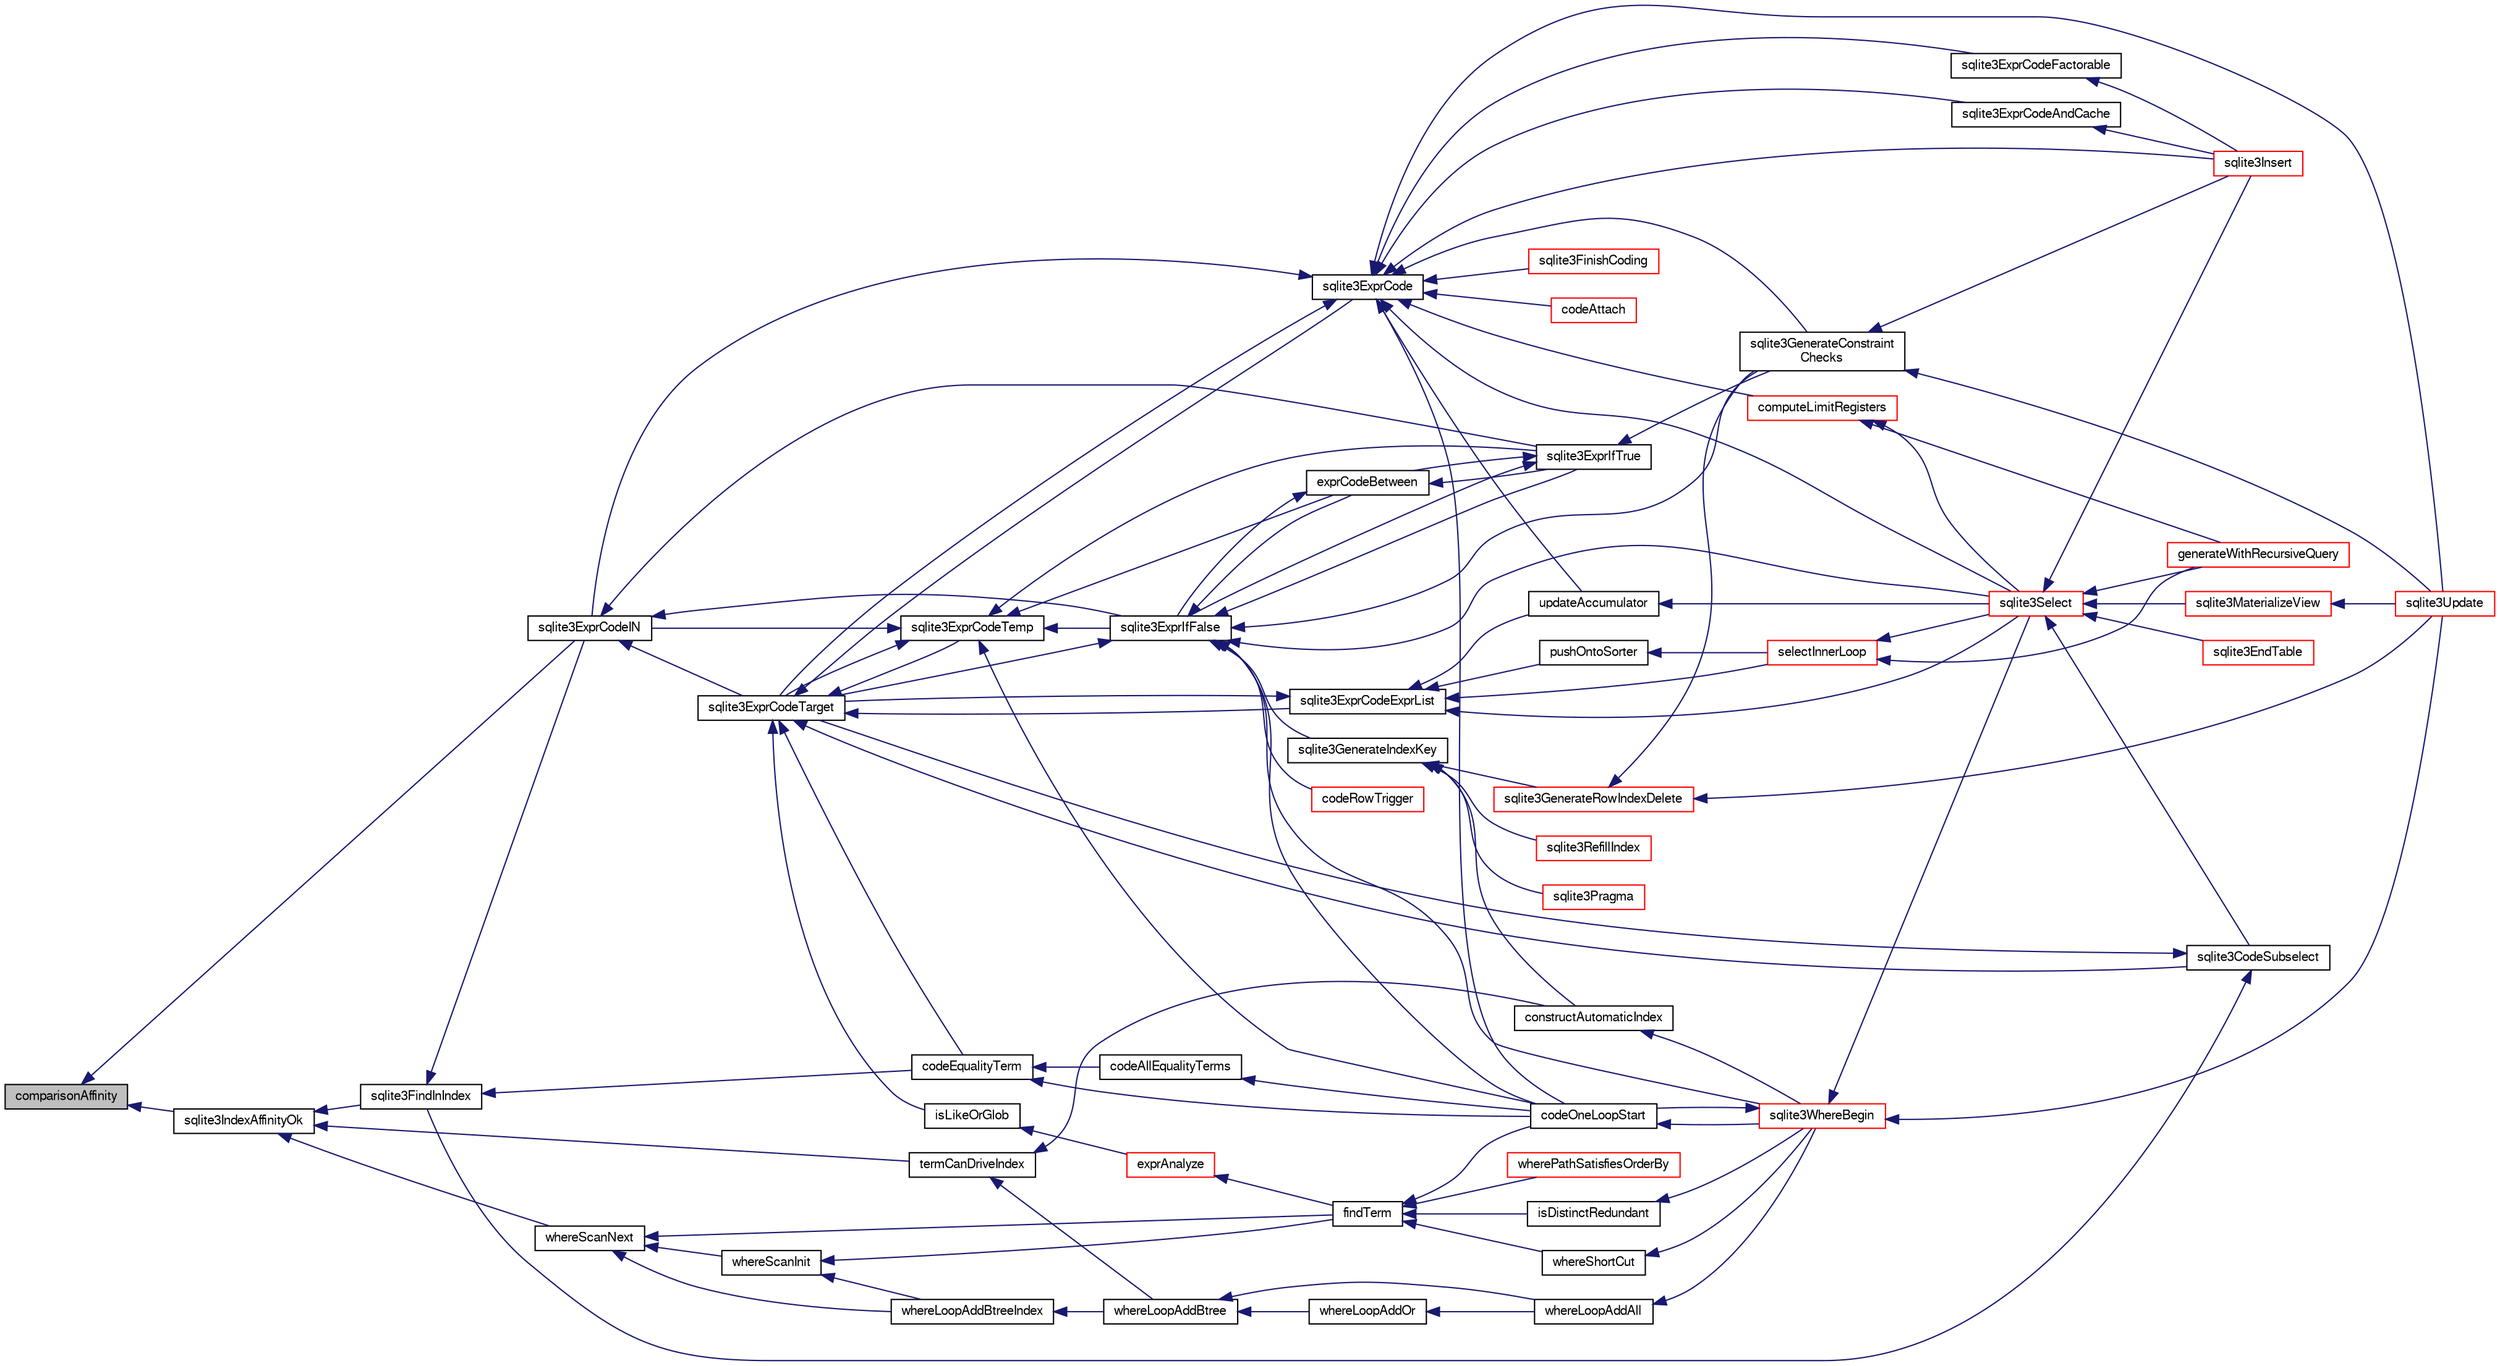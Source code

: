 digraph "comparisonAffinity"
{
  edge [fontname="FreeSans",fontsize="10",labelfontname="FreeSans",labelfontsize="10"];
  node [fontname="FreeSans",fontsize="10",shape=record];
  rankdir="LR";
  Node61053 [label="comparisonAffinity",height=0.2,width=0.4,color="black", fillcolor="grey75", style="filled", fontcolor="black"];
  Node61053 -> Node61054 [dir="back",color="midnightblue",fontsize="10",style="solid",fontname="FreeSans"];
  Node61054 [label="sqlite3IndexAffinityOk",height=0.2,width=0.4,color="black", fillcolor="white", style="filled",URL="$sqlite3_8c.html#a9d43a9db81f31f7473f7ca11fd823900"];
  Node61054 -> Node61055 [dir="back",color="midnightblue",fontsize="10",style="solid",fontname="FreeSans"];
  Node61055 [label="sqlite3FindInIndex",height=0.2,width=0.4,color="black", fillcolor="white", style="filled",URL="$sqlite3_8c.html#af7d8c56ab0231f44bb5f87b3fafeffb2"];
  Node61055 -> Node61056 [dir="back",color="midnightblue",fontsize="10",style="solid",fontname="FreeSans"];
  Node61056 [label="sqlite3ExprCodeIN",height=0.2,width=0.4,color="black", fillcolor="white", style="filled",URL="$sqlite3_8c.html#ad9cf4f5b5ffb90c24a4a0900c8626193"];
  Node61056 -> Node61057 [dir="back",color="midnightblue",fontsize="10",style="solid",fontname="FreeSans"];
  Node61057 [label="sqlite3ExprCodeTarget",height=0.2,width=0.4,color="black", fillcolor="white", style="filled",URL="$sqlite3_8c.html#a4f308397a0a3ed299ed31aaa1ae2a293"];
  Node61057 -> Node61058 [dir="back",color="midnightblue",fontsize="10",style="solid",fontname="FreeSans"];
  Node61058 [label="sqlite3CodeSubselect",height=0.2,width=0.4,color="black", fillcolor="white", style="filled",URL="$sqlite3_8c.html#aa69b46d2204a1d1b110107a1be12ee0c"];
  Node61058 -> Node61055 [dir="back",color="midnightblue",fontsize="10",style="solid",fontname="FreeSans"];
  Node61058 -> Node61057 [dir="back",color="midnightblue",fontsize="10",style="solid",fontname="FreeSans"];
  Node61057 -> Node61059 [dir="back",color="midnightblue",fontsize="10",style="solid",fontname="FreeSans"];
  Node61059 [label="sqlite3ExprCodeTemp",height=0.2,width=0.4,color="black", fillcolor="white", style="filled",URL="$sqlite3_8c.html#a3bc5c1ccb3c5851847e2aeb4a84ae1fc"];
  Node61059 -> Node61056 [dir="back",color="midnightblue",fontsize="10",style="solid",fontname="FreeSans"];
  Node61059 -> Node61057 [dir="back",color="midnightblue",fontsize="10",style="solid",fontname="FreeSans"];
  Node61059 -> Node61060 [dir="back",color="midnightblue",fontsize="10",style="solid",fontname="FreeSans"];
  Node61060 [label="exprCodeBetween",height=0.2,width=0.4,color="black", fillcolor="white", style="filled",URL="$sqlite3_8c.html#abd053493214542bca8f406f42145d173"];
  Node61060 -> Node61061 [dir="back",color="midnightblue",fontsize="10",style="solid",fontname="FreeSans"];
  Node61061 [label="sqlite3ExprIfTrue",height=0.2,width=0.4,color="black", fillcolor="white", style="filled",URL="$sqlite3_8c.html#ad93a55237c23e1b743ab1f59df1a1444"];
  Node61061 -> Node61060 [dir="back",color="midnightblue",fontsize="10",style="solid",fontname="FreeSans"];
  Node61061 -> Node61062 [dir="back",color="midnightblue",fontsize="10",style="solid",fontname="FreeSans"];
  Node61062 [label="sqlite3ExprIfFalse",height=0.2,width=0.4,color="black", fillcolor="white", style="filled",URL="$sqlite3_8c.html#af97ecccb5d56e321e118414b08f65b71"];
  Node61062 -> Node61057 [dir="back",color="midnightblue",fontsize="10",style="solid",fontname="FreeSans"];
  Node61062 -> Node61060 [dir="back",color="midnightblue",fontsize="10",style="solid",fontname="FreeSans"];
  Node61062 -> Node61061 [dir="back",color="midnightblue",fontsize="10",style="solid",fontname="FreeSans"];
  Node61062 -> Node61063 [dir="back",color="midnightblue",fontsize="10",style="solid",fontname="FreeSans"];
  Node61063 [label="sqlite3GenerateIndexKey",height=0.2,width=0.4,color="black", fillcolor="white", style="filled",URL="$sqlite3_8c.html#ab85ac93d5c5e6760f45f07897be7f272"];
  Node61063 -> Node61064 [dir="back",color="midnightblue",fontsize="10",style="solid",fontname="FreeSans"];
  Node61064 [label="sqlite3RefillIndex",height=0.2,width=0.4,color="red", fillcolor="white", style="filled",URL="$sqlite3_8c.html#a17be5b679d9181b961ea9ba4a18d4f80"];
  Node61063 -> Node61075 [dir="back",color="midnightblue",fontsize="10",style="solid",fontname="FreeSans"];
  Node61075 [label="sqlite3GenerateRowIndexDelete",height=0.2,width=0.4,color="red", fillcolor="white", style="filled",URL="$sqlite3_8c.html#a09c23ae08a7c469d62705f067d7a2135"];
  Node61075 -> Node61089 [dir="back",color="midnightblue",fontsize="10",style="solid",fontname="FreeSans"];
  Node61089 [label="sqlite3GenerateConstraint\lChecks",height=0.2,width=0.4,color="black", fillcolor="white", style="filled",URL="$sqlite3_8c.html#aef639c1e6a0c0a67ca6e7690ad931bd2"];
  Node61089 -> Node61087 [dir="back",color="midnightblue",fontsize="10",style="solid",fontname="FreeSans"];
  Node61087 [label="sqlite3Insert",height=0.2,width=0.4,color="red", fillcolor="white", style="filled",URL="$sqlite3_8c.html#a5b17c9c2000bae6bdff8e6be48d7dc2b"];
  Node61089 -> Node61085 [dir="back",color="midnightblue",fontsize="10",style="solid",fontname="FreeSans"];
  Node61085 [label="sqlite3Update",height=0.2,width=0.4,color="red", fillcolor="white", style="filled",URL="$sqlite3_8c.html#ac5aa67c46e8cc8174566fabe6809fafa"];
  Node61075 -> Node61085 [dir="back",color="midnightblue",fontsize="10",style="solid",fontname="FreeSans"];
  Node61063 -> Node61090 [dir="back",color="midnightblue",fontsize="10",style="solid",fontname="FreeSans"];
  Node61090 [label="sqlite3Pragma",height=0.2,width=0.4,color="red", fillcolor="white", style="filled",URL="$sqlite3_8c.html#a111391370f58f8e6a6eca51fd34d62ed"];
  Node61063 -> Node61091 [dir="back",color="midnightblue",fontsize="10",style="solid",fontname="FreeSans"];
  Node61091 [label="constructAutomaticIndex",height=0.2,width=0.4,color="black", fillcolor="white", style="filled",URL="$sqlite3_8c.html#aad43d38bc718f4c8e8d0dd8f33ed526f"];
  Node61091 -> Node61092 [dir="back",color="midnightblue",fontsize="10",style="solid",fontname="FreeSans"];
  Node61092 [label="sqlite3WhereBegin",height=0.2,width=0.4,color="red", fillcolor="white", style="filled",URL="$sqlite3_8c.html#acad049f5c9a96a8118cffd5e5ce89f7c"];
  Node61092 -> Node61095 [dir="back",color="midnightblue",fontsize="10",style="solid",fontname="FreeSans"];
  Node61095 [label="sqlite3Select",height=0.2,width=0.4,color="red", fillcolor="white", style="filled",URL="$sqlite3_8c.html#a2465ee8c956209ba4b272477b7c21a45"];
  Node61095 -> Node61058 [dir="back",color="midnightblue",fontsize="10",style="solid",fontname="FreeSans"];
  Node61095 -> Node61070 [dir="back",color="midnightblue",fontsize="10",style="solid",fontname="FreeSans"];
  Node61070 [label="sqlite3EndTable",height=0.2,width=0.4,color="red", fillcolor="white", style="filled",URL="$sqlite3_8c.html#a7b5f2c66c0f0b6f819d970ca389768b0"];
  Node61095 -> Node61096 [dir="back",color="midnightblue",fontsize="10",style="solid",fontname="FreeSans"];
  Node61096 [label="sqlite3MaterializeView",height=0.2,width=0.4,color="red", fillcolor="white", style="filled",URL="$sqlite3_8c.html#a4557984b0b75f998fb0c3f231c9b1def"];
  Node61096 -> Node61085 [dir="back",color="midnightblue",fontsize="10",style="solid",fontname="FreeSans"];
  Node61095 -> Node61087 [dir="back",color="midnightblue",fontsize="10",style="solid",fontname="FreeSans"];
  Node61095 -> Node61097 [dir="back",color="midnightblue",fontsize="10",style="solid",fontname="FreeSans"];
  Node61097 [label="generateWithRecursiveQuery",height=0.2,width=0.4,color="red", fillcolor="white", style="filled",URL="$sqlite3_8c.html#ade2c3663fa9c3b9676507984b9483942"];
  Node61092 -> Node61085 [dir="back",color="midnightblue",fontsize="10",style="solid",fontname="FreeSans"];
  Node61092 -> Node61101 [dir="back",color="midnightblue",fontsize="10",style="solid",fontname="FreeSans"];
  Node61101 [label="codeOneLoopStart",height=0.2,width=0.4,color="black", fillcolor="white", style="filled",URL="$sqlite3_8c.html#aa868875120b151c169cc79139ed6e008"];
  Node61101 -> Node61092 [dir="back",color="midnightblue",fontsize="10",style="solid",fontname="FreeSans"];
  Node61062 -> Node61089 [dir="back",color="midnightblue",fontsize="10",style="solid",fontname="FreeSans"];
  Node61062 -> Node61095 [dir="back",color="midnightblue",fontsize="10",style="solid",fontname="FreeSans"];
  Node61062 -> Node61081 [dir="back",color="midnightblue",fontsize="10",style="solid",fontname="FreeSans"];
  Node61081 [label="codeRowTrigger",height=0.2,width=0.4,color="red", fillcolor="white", style="filled",URL="$sqlite3_8c.html#a463cea5aaaf388b560b206570a0022fc"];
  Node61062 -> Node61101 [dir="back",color="midnightblue",fontsize="10",style="solid",fontname="FreeSans"];
  Node61062 -> Node61092 [dir="back",color="midnightblue",fontsize="10",style="solid",fontname="FreeSans"];
  Node61061 -> Node61089 [dir="back",color="midnightblue",fontsize="10",style="solid",fontname="FreeSans"];
  Node61060 -> Node61062 [dir="back",color="midnightblue",fontsize="10",style="solid",fontname="FreeSans"];
  Node61059 -> Node61061 [dir="back",color="midnightblue",fontsize="10",style="solid",fontname="FreeSans"];
  Node61059 -> Node61062 [dir="back",color="midnightblue",fontsize="10",style="solid",fontname="FreeSans"];
  Node61059 -> Node61101 [dir="back",color="midnightblue",fontsize="10",style="solid",fontname="FreeSans"];
  Node61057 -> Node61102 [dir="back",color="midnightblue",fontsize="10",style="solid",fontname="FreeSans"];
  Node61102 [label="sqlite3ExprCode",height=0.2,width=0.4,color="black", fillcolor="white", style="filled",URL="$sqlite3_8c.html#a75f270fb0b111b86924cca4ea507b417"];
  Node61102 -> Node61056 [dir="back",color="midnightblue",fontsize="10",style="solid",fontname="FreeSans"];
  Node61102 -> Node61057 [dir="back",color="midnightblue",fontsize="10",style="solid",fontname="FreeSans"];
  Node61102 -> Node61103 [dir="back",color="midnightblue",fontsize="10",style="solid",fontname="FreeSans"];
  Node61103 [label="sqlite3ExprCodeFactorable",height=0.2,width=0.4,color="black", fillcolor="white", style="filled",URL="$sqlite3_8c.html#a843f7fd58eec5a683c1fd8435fcd1e84"];
  Node61103 -> Node61087 [dir="back",color="midnightblue",fontsize="10",style="solid",fontname="FreeSans"];
  Node61102 -> Node61104 [dir="back",color="midnightblue",fontsize="10",style="solid",fontname="FreeSans"];
  Node61104 [label="sqlite3ExprCodeAndCache",height=0.2,width=0.4,color="black", fillcolor="white", style="filled",URL="$sqlite3_8c.html#ae3e46527d9b7fc9cb9236d21a5e6b1d8"];
  Node61104 -> Node61087 [dir="back",color="midnightblue",fontsize="10",style="solid",fontname="FreeSans"];
  Node61102 -> Node61105 [dir="back",color="midnightblue",fontsize="10",style="solid",fontname="FreeSans"];
  Node61105 [label="codeAttach",height=0.2,width=0.4,color="red", fillcolor="white", style="filled",URL="$sqlite3_8c.html#ade4e9e30d828a19c191fdcb098676d5b"];
  Node61102 -> Node61108 [dir="back",color="midnightblue",fontsize="10",style="solid",fontname="FreeSans"];
  Node61108 [label="sqlite3FinishCoding",height=0.2,width=0.4,color="red", fillcolor="white", style="filled",URL="$sqlite3_8c.html#a651bc5b446c276c092705856d995b278"];
  Node61102 -> Node61087 [dir="back",color="midnightblue",fontsize="10",style="solid",fontname="FreeSans"];
  Node61102 -> Node61089 [dir="back",color="midnightblue",fontsize="10",style="solid",fontname="FreeSans"];
  Node61102 -> Node61109 [dir="back",color="midnightblue",fontsize="10",style="solid",fontname="FreeSans"];
  Node61109 [label="computeLimitRegisters",height=0.2,width=0.4,color="red", fillcolor="white", style="filled",URL="$sqlite3_8c.html#ae9d37055e4905929b6f6cda5461e2f37"];
  Node61109 -> Node61097 [dir="back",color="midnightblue",fontsize="10",style="solid",fontname="FreeSans"];
  Node61109 -> Node61095 [dir="back",color="midnightblue",fontsize="10",style="solid",fontname="FreeSans"];
  Node61102 -> Node61110 [dir="back",color="midnightblue",fontsize="10",style="solid",fontname="FreeSans"];
  Node61110 [label="updateAccumulator",height=0.2,width=0.4,color="black", fillcolor="white", style="filled",URL="$sqlite3_8c.html#a1681660dd3ecd50c8727d6e56a537bd9"];
  Node61110 -> Node61095 [dir="back",color="midnightblue",fontsize="10",style="solid",fontname="FreeSans"];
  Node61102 -> Node61095 [dir="back",color="midnightblue",fontsize="10",style="solid",fontname="FreeSans"];
  Node61102 -> Node61085 [dir="back",color="midnightblue",fontsize="10",style="solid",fontname="FreeSans"];
  Node61102 -> Node61101 [dir="back",color="midnightblue",fontsize="10",style="solid",fontname="FreeSans"];
  Node61057 -> Node61111 [dir="back",color="midnightblue",fontsize="10",style="solid",fontname="FreeSans"];
  Node61111 [label="sqlite3ExprCodeExprList",height=0.2,width=0.4,color="black", fillcolor="white", style="filled",URL="$sqlite3_8c.html#a05b2b3dc3de7565de24eb3a2ff4e9566"];
  Node61111 -> Node61057 [dir="back",color="midnightblue",fontsize="10",style="solid",fontname="FreeSans"];
  Node61111 -> Node61112 [dir="back",color="midnightblue",fontsize="10",style="solid",fontname="FreeSans"];
  Node61112 [label="pushOntoSorter",height=0.2,width=0.4,color="black", fillcolor="white", style="filled",URL="$sqlite3_8c.html#a4555397beb584a386e7739cf022a6651"];
  Node61112 -> Node61113 [dir="back",color="midnightblue",fontsize="10",style="solid",fontname="FreeSans"];
  Node61113 [label="selectInnerLoop",height=0.2,width=0.4,color="red", fillcolor="white", style="filled",URL="$sqlite3_8c.html#ababe0933661ebe67eb0e6074bb1fd411"];
  Node61113 -> Node61097 [dir="back",color="midnightblue",fontsize="10",style="solid",fontname="FreeSans"];
  Node61113 -> Node61095 [dir="back",color="midnightblue",fontsize="10",style="solid",fontname="FreeSans"];
  Node61111 -> Node61113 [dir="back",color="midnightblue",fontsize="10",style="solid",fontname="FreeSans"];
  Node61111 -> Node61110 [dir="back",color="midnightblue",fontsize="10",style="solid",fontname="FreeSans"];
  Node61111 -> Node61095 [dir="back",color="midnightblue",fontsize="10",style="solid",fontname="FreeSans"];
  Node61057 -> Node61114 [dir="back",color="midnightblue",fontsize="10",style="solid",fontname="FreeSans"];
  Node61114 [label="isLikeOrGlob",height=0.2,width=0.4,color="black", fillcolor="white", style="filled",URL="$sqlite3_8c.html#a6c38e495198bf8976f68d1a6ebd74a50"];
  Node61114 -> Node61115 [dir="back",color="midnightblue",fontsize="10",style="solid",fontname="FreeSans"];
  Node61115 [label="exprAnalyze",height=0.2,width=0.4,color="red", fillcolor="white", style="filled",URL="$sqlite3_8c.html#acb10e48c9a4184a4edd9bfd5b14ad0b7"];
  Node61115 -> Node61116 [dir="back",color="midnightblue",fontsize="10",style="solid",fontname="FreeSans"];
  Node61116 [label="findTerm",height=0.2,width=0.4,color="black", fillcolor="white", style="filled",URL="$sqlite3_8c.html#af26eb1eed85001fcf29fa189b631ac4b"];
  Node61116 -> Node61117 [dir="back",color="midnightblue",fontsize="10",style="solid",fontname="FreeSans"];
  Node61117 [label="isDistinctRedundant",height=0.2,width=0.4,color="black", fillcolor="white", style="filled",URL="$sqlite3_8c.html#acfc2ade61d376596f173a8f70fea379b"];
  Node61117 -> Node61092 [dir="back",color="midnightblue",fontsize="10",style="solid",fontname="FreeSans"];
  Node61116 -> Node61101 [dir="back",color="midnightblue",fontsize="10",style="solid",fontname="FreeSans"];
  Node61116 -> Node61118 [dir="back",color="midnightblue",fontsize="10",style="solid",fontname="FreeSans"];
  Node61118 [label="wherePathSatisfiesOrderBy",height=0.2,width=0.4,color="red", fillcolor="white", style="filled",URL="$sqlite3_8c.html#a0d0fdea0c17942906bcb742c15cf8861"];
  Node61116 -> Node61120 [dir="back",color="midnightblue",fontsize="10",style="solid",fontname="FreeSans"];
  Node61120 [label="whereShortCut",height=0.2,width=0.4,color="black", fillcolor="white", style="filled",URL="$sqlite3_8c.html#ae1e6727024b08b6596d4d28882587b86"];
  Node61120 -> Node61092 [dir="back",color="midnightblue",fontsize="10",style="solid",fontname="FreeSans"];
  Node61057 -> Node61123 [dir="back",color="midnightblue",fontsize="10",style="solid",fontname="FreeSans"];
  Node61123 [label="codeEqualityTerm",height=0.2,width=0.4,color="black", fillcolor="white", style="filled",URL="$sqlite3_8c.html#ad88a57073f031452c9843e97f15acc47"];
  Node61123 -> Node61124 [dir="back",color="midnightblue",fontsize="10",style="solid",fontname="FreeSans"];
  Node61124 [label="codeAllEqualityTerms",height=0.2,width=0.4,color="black", fillcolor="white", style="filled",URL="$sqlite3_8c.html#a3095598b812500a4efe41bf17cd49381"];
  Node61124 -> Node61101 [dir="back",color="midnightblue",fontsize="10",style="solid",fontname="FreeSans"];
  Node61123 -> Node61101 [dir="back",color="midnightblue",fontsize="10",style="solid",fontname="FreeSans"];
  Node61056 -> Node61061 [dir="back",color="midnightblue",fontsize="10",style="solid",fontname="FreeSans"];
  Node61056 -> Node61062 [dir="back",color="midnightblue",fontsize="10",style="solid",fontname="FreeSans"];
  Node61055 -> Node61123 [dir="back",color="midnightblue",fontsize="10",style="solid",fontname="FreeSans"];
  Node61054 -> Node61125 [dir="back",color="midnightblue",fontsize="10",style="solid",fontname="FreeSans"];
  Node61125 [label="whereScanNext",height=0.2,width=0.4,color="black", fillcolor="white", style="filled",URL="$sqlite3_8c.html#a9e9c2943f8e78b0d225912d165bdaee2"];
  Node61125 -> Node61126 [dir="back",color="midnightblue",fontsize="10",style="solid",fontname="FreeSans"];
  Node61126 [label="whereScanInit",height=0.2,width=0.4,color="black", fillcolor="white", style="filled",URL="$sqlite3_8c.html#ab7a6bce9b1760a3db93cca329216e5c9"];
  Node61126 -> Node61116 [dir="back",color="midnightblue",fontsize="10",style="solid",fontname="FreeSans"];
  Node61126 -> Node61127 [dir="back",color="midnightblue",fontsize="10",style="solid",fontname="FreeSans"];
  Node61127 [label="whereLoopAddBtreeIndex",height=0.2,width=0.4,color="black", fillcolor="white", style="filled",URL="$sqlite3_8c.html#abde05643b060182010b7eb8098125a05"];
  Node61127 -> Node61128 [dir="back",color="midnightblue",fontsize="10",style="solid",fontname="FreeSans"];
  Node61128 [label="whereLoopAddBtree",height=0.2,width=0.4,color="black", fillcolor="white", style="filled",URL="$sqlite3_8c.html#aefe415538d2f9e200227977d2edaab3b"];
  Node61128 -> Node61129 [dir="back",color="midnightblue",fontsize="10",style="solid",fontname="FreeSans"];
  Node61129 [label="whereLoopAddOr",height=0.2,width=0.4,color="black", fillcolor="white", style="filled",URL="$sqlite3_8c.html#a97235f1da77b1e3f85d7132c9229234c"];
  Node61129 -> Node61130 [dir="back",color="midnightblue",fontsize="10",style="solid",fontname="FreeSans"];
  Node61130 [label="whereLoopAddAll",height=0.2,width=0.4,color="black", fillcolor="white", style="filled",URL="$sqlite3_8c.html#a861eb511463c5b852550018fee710f53"];
  Node61130 -> Node61092 [dir="back",color="midnightblue",fontsize="10",style="solid",fontname="FreeSans"];
  Node61128 -> Node61130 [dir="back",color="midnightblue",fontsize="10",style="solid",fontname="FreeSans"];
  Node61125 -> Node61116 [dir="back",color="midnightblue",fontsize="10",style="solid",fontname="FreeSans"];
  Node61125 -> Node61127 [dir="back",color="midnightblue",fontsize="10",style="solid",fontname="FreeSans"];
  Node61054 -> Node61131 [dir="back",color="midnightblue",fontsize="10",style="solid",fontname="FreeSans"];
  Node61131 [label="termCanDriveIndex",height=0.2,width=0.4,color="black", fillcolor="white", style="filled",URL="$sqlite3_8c.html#a79946a4dbe21d8d71465f16e89d7dd1c"];
  Node61131 -> Node61091 [dir="back",color="midnightblue",fontsize="10",style="solid",fontname="FreeSans"];
  Node61131 -> Node61128 [dir="back",color="midnightblue",fontsize="10",style="solid",fontname="FreeSans"];
  Node61053 -> Node61056 [dir="back",color="midnightblue",fontsize="10",style="solid",fontname="FreeSans"];
}
